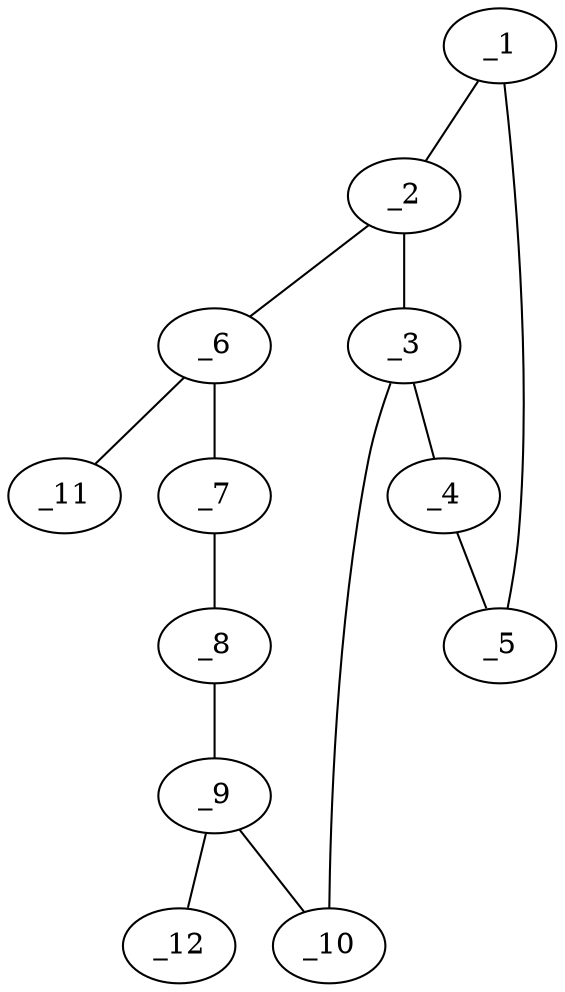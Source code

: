 graph molid625659 {
	_1	 [charge=0,
		chem=4,
		symbol="N  ",
		x="5.3188",
		y="0.6133"];
	_2	 [charge=0,
		chem=1,
		symbol="C  ",
		x="4.3693",
		y="0.2995"];
	_1 -- _2	 [valence=1];
	_5	 [charge=0,
		chem=1,
		symbol="C  ",
		x="5.9106",
		y="-0.1928"];
	_1 -- _5	 [valence=2];
	_3	 [charge=0,
		chem=1,
		symbol="C  ",
		x="4.3743",
		y="-0.7005"];
	_2 -- _3	 [valence=2];
	_6	 [charge=0,
		chem=1,
		symbol="C  ",
		x="3.5844",
		y="0.9191"];
	_2 -- _6	 [valence=1];
	_4	 [charge=0,
		chem=4,
		symbol="N  ",
		x="5.3269",
		y="-1.0047"];
	_3 -- _4	 [valence=1];
	_10	 [charge=0,
		chem=4,
		symbol="N  ",
		x="3.5956",
		y="-1.3278"];
	_3 -- _10	 [valence=1];
	_4 -- _5	 [valence=1];
	_7	 [charge=0,
		chem=4,
		symbol="N  ",
		x="2.6106",
		y="0.6917"];
	_6 -- _7	 [valence=1];
	_11	 [charge=0,
		chem=2,
		symbol="O  ",
		x="3.802",
		y="1.8951"];
	_6 -- _11	 [valence=2];
	_8	 [charge=0,
		chem=1,
		symbol="C  ",
		x="2.1812",
		y="-0.2114"];
	_7 -- _8	 [valence=1];
	_9	 [charge=0,
		chem=1,
		symbol="C  ",
		x="2.6196",
		y="-1.1102"];
	_8 -- _9	 [valence=1];
	_9 -- _10	 [valence=1];
	_12	 [charge=0,
		chem=2,
		symbol="O  ",
		x=2,
		y="-1.8951"];
	_9 -- _12	 [valence=2];
}
